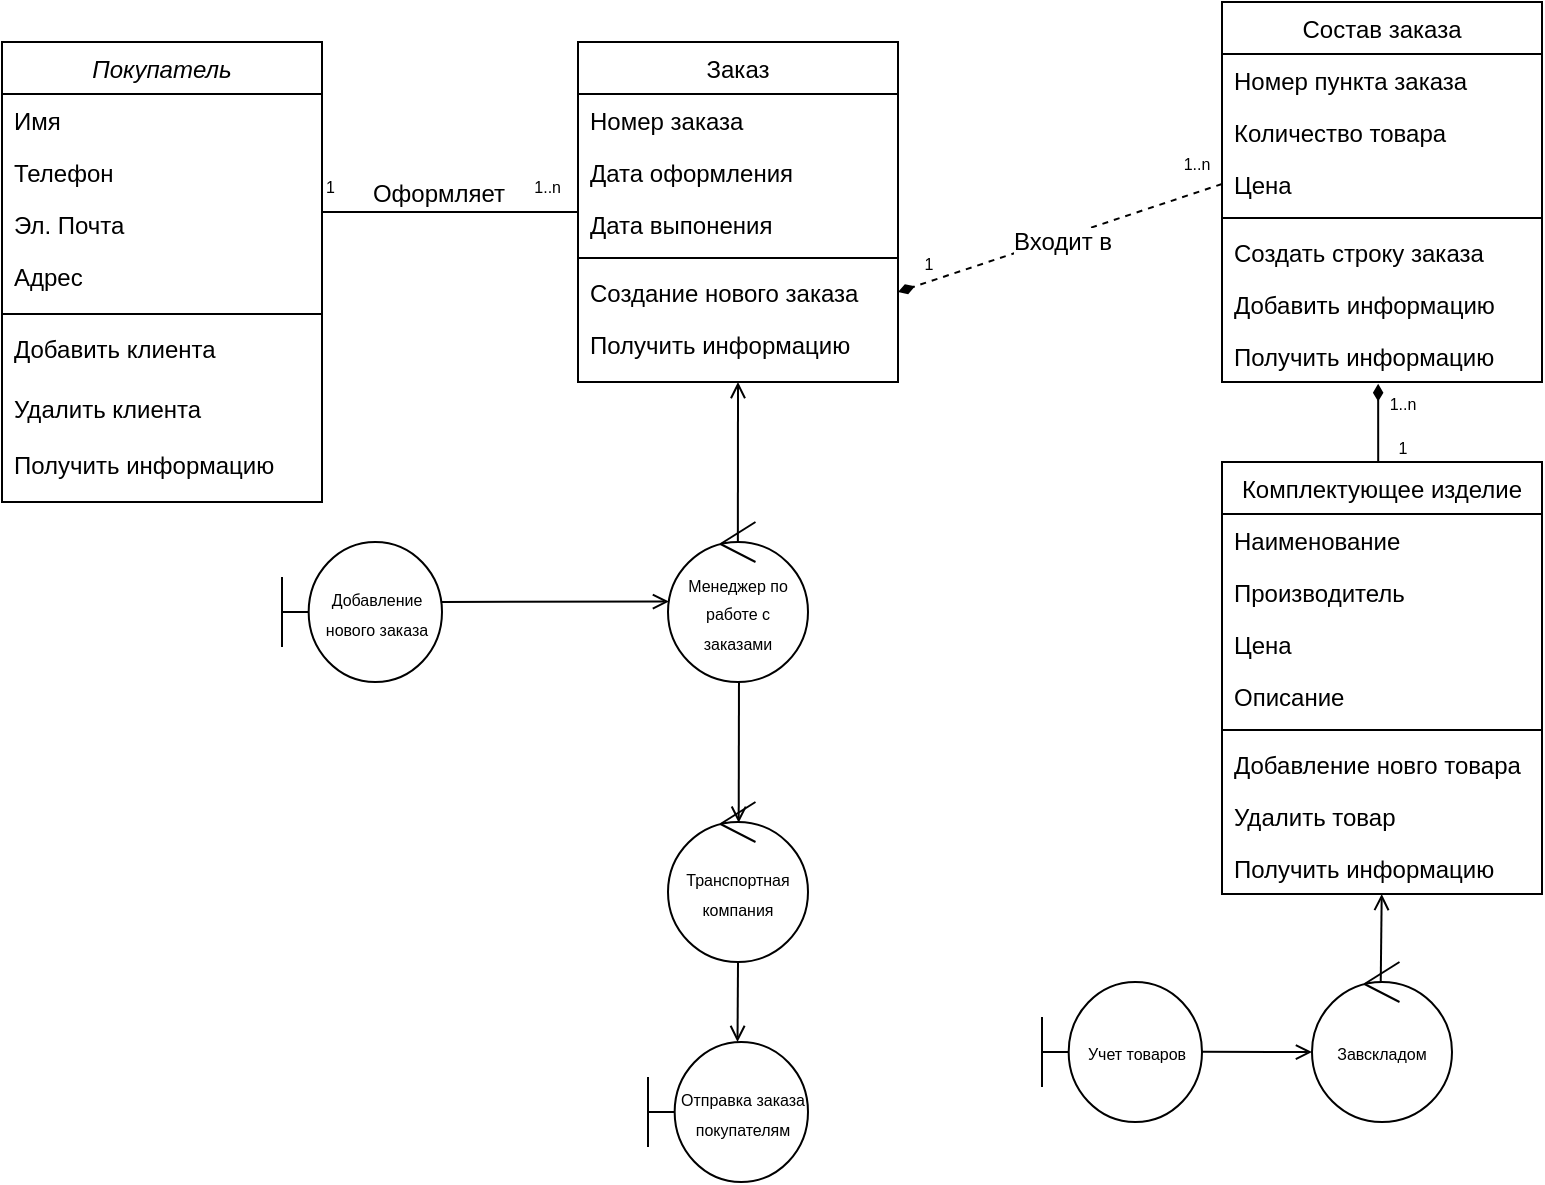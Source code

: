 <mxfile version="20.5.3" type="github">
  <diagram id="sq5tUa9uOOfnAcCKqO6m" name="Страница 1">
    <mxGraphModel dx="654" dy="376" grid="1" gridSize="10" guides="1" tooltips="1" connect="1" arrows="1" fold="1" page="1" pageScale="1" pageWidth="827" pageHeight="1169" math="0" shadow="0">
      <root>
        <mxCell id="0" />
        <mxCell id="1" parent="0" />
        <mxCell id="co63qGfx2RiiY_eD4GLx-1" value="Покупатель" style="swimlane;fontStyle=2;align=center;verticalAlign=top;childLayout=stackLayout;horizontal=1;startSize=26;horizontalStack=0;resizeParent=1;resizeLast=0;collapsible=1;marginBottom=0;rounded=0;shadow=0;strokeWidth=1;" parent="1" vertex="1">
          <mxGeometry x="20" y="70" width="160" height="230" as="geometry">
            <mxRectangle x="230" y="140" width="160" height="26" as="alternateBounds" />
          </mxGeometry>
        </mxCell>
        <mxCell id="co63qGfx2RiiY_eD4GLx-2" value="Имя" style="text;align=left;verticalAlign=top;spacingLeft=4;spacingRight=4;overflow=hidden;rotatable=0;points=[[0,0.5],[1,0.5]];portConstraint=eastwest;" parent="co63qGfx2RiiY_eD4GLx-1" vertex="1">
          <mxGeometry y="26" width="160" height="26" as="geometry" />
        </mxCell>
        <mxCell id="co63qGfx2RiiY_eD4GLx-3" value="Телефон" style="text;align=left;verticalAlign=top;spacingLeft=4;spacingRight=4;overflow=hidden;rotatable=0;points=[[0,0.5],[1,0.5]];portConstraint=eastwest;rounded=0;shadow=0;html=0;" parent="co63qGfx2RiiY_eD4GLx-1" vertex="1">
          <mxGeometry y="52" width="160" height="26" as="geometry" />
        </mxCell>
        <mxCell id="co63qGfx2RiiY_eD4GLx-4" value="Эл. Почта" style="text;align=left;verticalAlign=top;spacingLeft=4;spacingRight=4;overflow=hidden;rotatable=0;points=[[0,0.5],[1,0.5]];portConstraint=eastwest;rounded=0;shadow=0;html=0;" parent="co63qGfx2RiiY_eD4GLx-1" vertex="1">
          <mxGeometry y="78" width="160" height="26" as="geometry" />
        </mxCell>
        <mxCell id="co63qGfx2RiiY_eD4GLx-5" value="Адрес" style="text;align=left;verticalAlign=top;spacingLeft=4;spacingRight=4;overflow=hidden;rotatable=0;points=[[0,0.5],[1,0.5]];portConstraint=eastwest;" parent="co63qGfx2RiiY_eD4GLx-1" vertex="1">
          <mxGeometry y="104" width="160" height="28" as="geometry" />
        </mxCell>
        <mxCell id="co63qGfx2RiiY_eD4GLx-6" value="" style="line;html=1;strokeWidth=1;align=left;verticalAlign=middle;spacingTop=-1;spacingLeft=3;spacingRight=3;rotatable=0;labelPosition=right;points=[];portConstraint=eastwest;" parent="co63qGfx2RiiY_eD4GLx-1" vertex="1">
          <mxGeometry y="132" width="160" height="8" as="geometry" />
        </mxCell>
        <mxCell id="co63qGfx2RiiY_eD4GLx-7" value="Добавить клиента" style="text;align=left;verticalAlign=top;spacingLeft=4;spacingRight=4;overflow=hidden;rotatable=0;points=[[0,0.5],[1,0.5]];portConstraint=eastwest;" parent="co63qGfx2RiiY_eD4GLx-1" vertex="1">
          <mxGeometry y="140" width="160" height="30" as="geometry" />
        </mxCell>
        <mxCell id="co63qGfx2RiiY_eD4GLx-8" value="Удалить клиента" style="text;align=left;verticalAlign=top;spacingLeft=4;spacingRight=4;overflow=hidden;rotatable=0;points=[[0,0.5],[1,0.5]];portConstraint=eastwest;" parent="co63qGfx2RiiY_eD4GLx-1" vertex="1">
          <mxGeometry y="170" width="160" height="28" as="geometry" />
        </mxCell>
        <mxCell id="co63qGfx2RiiY_eD4GLx-9" value="Получить информацию" style="text;align=left;verticalAlign=top;spacingLeft=4;spacingRight=4;overflow=hidden;rotatable=0;points=[[0,0.5],[1,0.5]];portConstraint=eastwest;" parent="co63qGfx2RiiY_eD4GLx-1" vertex="1">
          <mxGeometry y="198" width="160" height="28" as="geometry" />
        </mxCell>
        <mxCell id="co63qGfx2RiiY_eD4GLx-10" value="Состав заказа" style="swimlane;fontStyle=0;align=center;verticalAlign=top;childLayout=stackLayout;horizontal=1;startSize=26;horizontalStack=0;resizeParent=1;resizeLast=0;collapsible=1;marginBottom=0;rounded=0;shadow=0;strokeWidth=1;" parent="1" vertex="1">
          <mxGeometry x="630" y="50" width="160" height="190" as="geometry">
            <mxRectangle x="130" y="380" width="160" height="26" as="alternateBounds" />
          </mxGeometry>
        </mxCell>
        <mxCell id="co63qGfx2RiiY_eD4GLx-11" value="Номер пункта заказа" style="text;align=left;verticalAlign=top;spacingLeft=4;spacingRight=4;overflow=hidden;rotatable=0;points=[[0,0.5],[1,0.5]];portConstraint=eastwest;" parent="co63qGfx2RiiY_eD4GLx-10" vertex="1">
          <mxGeometry y="26" width="160" height="26" as="geometry" />
        </mxCell>
        <mxCell id="co63qGfx2RiiY_eD4GLx-12" value="Количество товара" style="text;align=left;verticalAlign=top;spacingLeft=4;spacingRight=4;overflow=hidden;rotatable=0;points=[[0,0.5],[1,0.5]];portConstraint=eastwest;rounded=0;shadow=0;html=0;" parent="co63qGfx2RiiY_eD4GLx-10" vertex="1">
          <mxGeometry y="52" width="160" height="26" as="geometry" />
        </mxCell>
        <mxCell id="co63qGfx2RiiY_eD4GLx-13" value="Цена" style="text;align=left;verticalAlign=top;spacingLeft=4;spacingRight=4;overflow=hidden;rotatable=0;points=[[0,0.5],[1,0.5]];portConstraint=eastwest;" parent="co63qGfx2RiiY_eD4GLx-10" vertex="1">
          <mxGeometry y="78" width="160" height="26" as="geometry" />
        </mxCell>
        <mxCell id="co63qGfx2RiiY_eD4GLx-14" value="" style="line;html=1;strokeWidth=1;align=left;verticalAlign=middle;spacingTop=-1;spacingLeft=3;spacingRight=3;rotatable=0;labelPosition=right;points=[];portConstraint=eastwest;" parent="co63qGfx2RiiY_eD4GLx-10" vertex="1">
          <mxGeometry y="104" width="160" height="8" as="geometry" />
        </mxCell>
        <mxCell id="co63qGfx2RiiY_eD4GLx-15" value="Создать строку заказа" style="text;align=left;verticalAlign=top;spacingLeft=4;spacingRight=4;overflow=hidden;rotatable=0;points=[[0,0.5],[1,0.5]];portConstraint=eastwest;fontStyle=0" parent="co63qGfx2RiiY_eD4GLx-10" vertex="1">
          <mxGeometry y="112" width="160" height="26" as="geometry" />
        </mxCell>
        <mxCell id="co63qGfx2RiiY_eD4GLx-16" value="Добавить информацию" style="text;align=left;verticalAlign=top;spacingLeft=4;spacingRight=4;overflow=hidden;rotatable=0;points=[[0,0.5],[1,0.5]];portConstraint=eastwest;fontStyle=0" parent="co63qGfx2RiiY_eD4GLx-10" vertex="1">
          <mxGeometry y="138" width="160" height="26" as="geometry" />
        </mxCell>
        <mxCell id="co63qGfx2RiiY_eD4GLx-17" value="Получить информацию" style="text;align=left;verticalAlign=top;spacingLeft=4;spacingRight=4;overflow=hidden;rotatable=0;points=[[0,0.5],[1,0.5]];portConstraint=eastwest;fontStyle=0" parent="co63qGfx2RiiY_eD4GLx-10" vertex="1">
          <mxGeometry y="164" width="160" height="26" as="geometry" />
        </mxCell>
        <mxCell id="co63qGfx2RiiY_eD4GLx-18" style="edgeStyle=none;rounded=0;orthogonalLoop=1;jettySize=auto;html=1;exitX=0.5;exitY=1;exitDx=0;exitDy=0;entryX=0.499;entryY=0.25;entryDx=0;entryDy=0;entryPerimeter=0;fontSize=12;endArrow=none;endFill=0;startArrow=open;startFill=0;" parent="1" source="co63qGfx2RiiY_eD4GLx-19" target="co63qGfx2RiiY_eD4GLx-34" edge="1">
          <mxGeometry relative="1" as="geometry" />
        </mxCell>
        <mxCell id="co63qGfx2RiiY_eD4GLx-19" value="Заказ" style="swimlane;fontStyle=0;align=center;verticalAlign=top;childLayout=stackLayout;horizontal=1;startSize=26;horizontalStack=0;resizeParent=1;resizeLast=0;collapsible=1;marginBottom=0;rounded=0;shadow=0;strokeWidth=1;" parent="1" vertex="1">
          <mxGeometry x="308" y="70" width="160" height="170" as="geometry">
            <mxRectangle x="550" y="140" width="160" height="26" as="alternateBounds" />
          </mxGeometry>
        </mxCell>
        <mxCell id="co63qGfx2RiiY_eD4GLx-20" value="Номер заказа" style="text;align=left;verticalAlign=top;spacingLeft=4;spacingRight=4;overflow=hidden;rotatable=0;points=[[0,0.5],[1,0.5]];portConstraint=eastwest;" parent="co63qGfx2RiiY_eD4GLx-19" vertex="1">
          <mxGeometry y="26" width="160" height="26" as="geometry" />
        </mxCell>
        <mxCell id="co63qGfx2RiiY_eD4GLx-21" value="Дата оформления" style="text;align=left;verticalAlign=top;spacingLeft=4;spacingRight=4;overflow=hidden;rotatable=0;points=[[0,0.5],[1,0.5]];portConstraint=eastwest;rounded=0;shadow=0;html=0;" parent="co63qGfx2RiiY_eD4GLx-19" vertex="1">
          <mxGeometry y="52" width="160" height="26" as="geometry" />
        </mxCell>
        <mxCell id="co63qGfx2RiiY_eD4GLx-22" value="Дата выпонения" style="text;align=left;verticalAlign=top;spacingLeft=4;spacingRight=4;overflow=hidden;rotatable=0;points=[[0,0.5],[1,0.5]];portConstraint=eastwest;rounded=0;shadow=0;html=0;" parent="co63qGfx2RiiY_eD4GLx-19" vertex="1">
          <mxGeometry y="78" width="160" height="26" as="geometry" />
        </mxCell>
        <mxCell id="co63qGfx2RiiY_eD4GLx-23" value="" style="line;html=1;strokeWidth=1;align=left;verticalAlign=middle;spacingTop=-1;spacingLeft=3;spacingRight=3;rotatable=0;labelPosition=right;points=[];portConstraint=eastwest;" parent="co63qGfx2RiiY_eD4GLx-19" vertex="1">
          <mxGeometry y="104" width="160" height="8" as="geometry" />
        </mxCell>
        <mxCell id="co63qGfx2RiiY_eD4GLx-24" value="Создание нового заказа" style="text;align=left;verticalAlign=top;spacingLeft=4;spacingRight=4;overflow=hidden;rotatable=0;points=[[0,0.5],[1,0.5]];portConstraint=eastwest;" parent="co63qGfx2RiiY_eD4GLx-19" vertex="1">
          <mxGeometry y="112" width="160" height="26" as="geometry" />
        </mxCell>
        <mxCell id="co63qGfx2RiiY_eD4GLx-25" value="Получить информацию" style="text;align=left;verticalAlign=top;spacingLeft=4;spacingRight=4;overflow=hidden;rotatable=0;points=[[0,0.5],[1,0.5]];portConstraint=eastwest;" parent="co63qGfx2RiiY_eD4GLx-19" vertex="1">
          <mxGeometry y="138" width="160" height="26" as="geometry" />
        </mxCell>
        <mxCell id="co63qGfx2RiiY_eD4GLx-26" value="" style="endArrow=none;shadow=0;strokeWidth=1;rounded=0;endFill=0;edgeStyle=elbowEdgeStyle;elbow=vertical;" parent="1" source="co63qGfx2RiiY_eD4GLx-1" target="co63qGfx2RiiY_eD4GLx-19" edge="1">
          <mxGeometry x="0.5" y="41" relative="1" as="geometry">
            <mxPoint x="180" y="142" as="sourcePoint" />
            <mxPoint x="340" y="142" as="targetPoint" />
            <mxPoint x="-40" y="32" as="offset" />
          </mxGeometry>
        </mxCell>
        <mxCell id="co63qGfx2RiiY_eD4GLx-27" value="1" style="resizable=0;align=left;verticalAlign=bottom;labelBackgroundColor=none;fontSize=8;" parent="co63qGfx2RiiY_eD4GLx-26" connectable="0" vertex="1">
          <mxGeometry x="-1" relative="1" as="geometry">
            <mxPoint y="-5" as="offset" />
          </mxGeometry>
        </mxCell>
        <mxCell id="co63qGfx2RiiY_eD4GLx-28" value="1..n" style="resizable=0;align=right;verticalAlign=bottom;labelBackgroundColor=none;fontSize=8;" parent="co63qGfx2RiiY_eD4GLx-26" connectable="0" vertex="1">
          <mxGeometry x="1" relative="1" as="geometry">
            <mxPoint x="-7" y="-5" as="offset" />
          </mxGeometry>
        </mxCell>
        <mxCell id="co63qGfx2RiiY_eD4GLx-29" value="Оформляет" style="text;html=1;resizable=0;points=[];;align=center;verticalAlign=middle;labelBackgroundColor=none;rounded=0;shadow=0;strokeWidth=1;fontSize=12;" parent="co63qGfx2RiiY_eD4GLx-26" vertex="1" connectable="0">
          <mxGeometry x="0.5" y="49" relative="1" as="geometry">
            <mxPoint x="-38" y="40" as="offset" />
          </mxGeometry>
        </mxCell>
        <mxCell id="co63qGfx2RiiY_eD4GLx-30" style="rounded=0;orthogonalLoop=1;jettySize=auto;html=1;exitX=0;exitY=0.5;exitDx=0;exitDy=0;entryX=1;entryY=0.5;entryDx=0;entryDy=0;dashed=1;fontSize=12;endArrow=diamondThin;endFill=1;" parent="1" source="co63qGfx2RiiY_eD4GLx-13" target="co63qGfx2RiiY_eD4GLx-24" edge="1">
          <mxGeometry relative="1" as="geometry" />
        </mxCell>
        <mxCell id="co63qGfx2RiiY_eD4GLx-31" value="&lt;font style=&quot;font-size: 8px;&quot;&gt;1&lt;/font&gt;" style="edgeLabel;html=1;align=center;verticalAlign=middle;resizable=0;points=[];fontSize=12;" parent="co63qGfx2RiiY_eD4GLx-30" vertex="1" connectable="0">
          <mxGeometry x="0.816" y="-2" relative="1" as="geometry">
            <mxPoint y="-8" as="offset" />
          </mxGeometry>
        </mxCell>
        <mxCell id="co63qGfx2RiiY_eD4GLx-32" value="&lt;font style=&quot;font-size: 8px;&quot;&gt;1..n&lt;/font&gt;" style="edgeLabel;html=1;align=center;verticalAlign=middle;resizable=0;points=[];fontSize=12;" parent="co63qGfx2RiiY_eD4GLx-30" vertex="1" connectable="0">
          <mxGeometry x="-0.829" y="1" relative="1" as="geometry">
            <mxPoint y="-17" as="offset" />
          </mxGeometry>
        </mxCell>
        <mxCell id="co63qGfx2RiiY_eD4GLx-33" value="Входит в" style="edgeLabel;html=1;align=center;verticalAlign=middle;resizable=0;points=[];fontSize=12;" parent="co63qGfx2RiiY_eD4GLx-30" vertex="1" connectable="0">
          <mxGeometry x="0.109" y="-1" relative="1" as="geometry">
            <mxPoint x="10" as="offset" />
          </mxGeometry>
        </mxCell>
        <mxCell id="co63qGfx2RiiY_eD4GLx-34" value="&lt;font style=&quot;font-size: 8px;&quot;&gt;Менеджер по работе с заказами&lt;/font&gt;" style="ellipse;shape=umlControl;whiteSpace=wrap;html=1;fontSize=12;" parent="1" vertex="1">
          <mxGeometry x="353" y="310" width="70" height="80" as="geometry" />
        </mxCell>
        <mxCell id="co63qGfx2RiiY_eD4GLx-35" value="&lt;font style=&quot;font-size: 8px;&quot;&gt;Добавление нового заказа&lt;/font&gt;" style="shape=umlBoundary;whiteSpace=wrap;html=1;fontSize=12;" parent="1" vertex="1">
          <mxGeometry x="160" y="320" width="80" height="70" as="geometry" />
        </mxCell>
        <mxCell id="co63qGfx2RiiY_eD4GLx-36" value="" style="endArrow=open;endFill=1;endSize=6;html=1;rounded=0;fontSize=12;entryX=0.007;entryY=0.497;entryDx=0;entryDy=0;entryPerimeter=0;exitX=0.996;exitY=0.428;exitDx=0;exitDy=0;exitPerimeter=0;jumpSize=6;" parent="1" source="co63qGfx2RiiY_eD4GLx-35" target="co63qGfx2RiiY_eD4GLx-34" edge="1">
          <mxGeometry width="160" relative="1" as="geometry">
            <mxPoint x="260" y="349.76" as="sourcePoint" />
            <mxPoint x="350" y="350" as="targetPoint" />
          </mxGeometry>
        </mxCell>
        <mxCell id="co63qGfx2RiiY_eD4GLx-46" style="edgeStyle=orthogonalEdgeStyle;rounded=0;orthogonalLoop=1;jettySize=auto;html=1;exitX=0.5;exitY=0;exitDx=0;exitDy=0;entryX=0.488;entryY=1.032;entryDx=0;entryDy=0;entryPerimeter=0;endArrow=diamondThin;endFill=1;" parent="1" source="co63qGfx2RiiY_eD4GLx-37" target="co63qGfx2RiiY_eD4GLx-17" edge="1">
          <mxGeometry relative="1" as="geometry" />
        </mxCell>
        <mxCell id="co63qGfx2RiiY_eD4GLx-47" value="&lt;font style=&quot;font-size: 8px;&quot;&gt;1..n&lt;/font&gt;" style="edgeLabel;html=1;align=center;verticalAlign=middle;resizable=0;points=[];" parent="co63qGfx2RiiY_eD4GLx-46" vertex="1" connectable="0">
          <mxGeometry x="0.547" relative="1" as="geometry">
            <mxPoint x="12" as="offset" />
          </mxGeometry>
        </mxCell>
        <mxCell id="co63qGfx2RiiY_eD4GLx-48" value="1" style="edgeLabel;html=1;align=center;verticalAlign=middle;resizable=0;points=[];fontSize=8;" parent="co63qGfx2RiiY_eD4GLx-46" vertex="1" connectable="0">
          <mxGeometry x="-0.551" y="-1" relative="1" as="geometry">
            <mxPoint x="11" as="offset" />
          </mxGeometry>
        </mxCell>
        <mxCell id="co63qGfx2RiiY_eD4GLx-37" value="Комплектующее изделие" style="swimlane;fontStyle=0;align=center;verticalAlign=top;childLayout=stackLayout;horizontal=1;startSize=26;horizontalStack=0;resizeParent=1;resizeLast=0;collapsible=1;marginBottom=0;rounded=0;shadow=0;strokeWidth=1;" parent="1" vertex="1">
          <mxGeometry x="630" y="280" width="160" height="216" as="geometry">
            <mxRectangle x="130" y="380" width="160" height="26" as="alternateBounds" />
          </mxGeometry>
        </mxCell>
        <mxCell id="co63qGfx2RiiY_eD4GLx-38" value="Наименование" style="text;align=left;verticalAlign=top;spacingLeft=4;spacingRight=4;overflow=hidden;rotatable=0;points=[[0,0.5],[1,0.5]];portConstraint=eastwest;" parent="co63qGfx2RiiY_eD4GLx-37" vertex="1">
          <mxGeometry y="26" width="160" height="26" as="geometry" />
        </mxCell>
        <mxCell id="co63qGfx2RiiY_eD4GLx-39" value="Производитель" style="text;align=left;verticalAlign=top;spacingLeft=4;spacingRight=4;overflow=hidden;rotatable=0;points=[[0,0.5],[1,0.5]];portConstraint=eastwest;rounded=0;shadow=0;html=0;" parent="co63qGfx2RiiY_eD4GLx-37" vertex="1">
          <mxGeometry y="52" width="160" height="26" as="geometry" />
        </mxCell>
        <mxCell id="co63qGfx2RiiY_eD4GLx-40" value="Цена" style="text;align=left;verticalAlign=top;spacingLeft=4;spacingRight=4;overflow=hidden;rotatable=0;points=[[0,0.5],[1,0.5]];portConstraint=eastwest;" parent="co63qGfx2RiiY_eD4GLx-37" vertex="1">
          <mxGeometry y="78" width="160" height="26" as="geometry" />
        </mxCell>
        <mxCell id="co63qGfx2RiiY_eD4GLx-42" value="Описание" style="text;align=left;verticalAlign=top;spacingLeft=4;spacingRight=4;overflow=hidden;rotatable=0;points=[[0,0.5],[1,0.5]];portConstraint=eastwest;fontStyle=0" parent="co63qGfx2RiiY_eD4GLx-37" vertex="1">
          <mxGeometry y="104" width="160" height="26" as="geometry" />
        </mxCell>
        <mxCell id="co63qGfx2RiiY_eD4GLx-41" value="" style="line;html=1;strokeWidth=1;align=left;verticalAlign=middle;spacingTop=-1;spacingLeft=3;spacingRight=3;rotatable=0;labelPosition=right;points=[];portConstraint=eastwest;" parent="co63qGfx2RiiY_eD4GLx-37" vertex="1">
          <mxGeometry y="130" width="160" height="8" as="geometry" />
        </mxCell>
        <mxCell id="co63qGfx2RiiY_eD4GLx-43" value="Добавление новго товара" style="text;align=left;verticalAlign=top;spacingLeft=4;spacingRight=4;overflow=hidden;rotatable=0;points=[[0,0.5],[1,0.5]];portConstraint=eastwest;fontStyle=0" parent="co63qGfx2RiiY_eD4GLx-37" vertex="1">
          <mxGeometry y="138" width="160" height="26" as="geometry" />
        </mxCell>
        <mxCell id="co63qGfx2RiiY_eD4GLx-44" value="Удалить товар" style="text;align=left;verticalAlign=top;spacingLeft=4;spacingRight=4;overflow=hidden;rotatable=0;points=[[0,0.5],[1,0.5]];portConstraint=eastwest;fontStyle=0" parent="co63qGfx2RiiY_eD4GLx-37" vertex="1">
          <mxGeometry y="164" width="160" height="26" as="geometry" />
        </mxCell>
        <mxCell id="co63qGfx2RiiY_eD4GLx-45" value="Получить информацию" style="text;align=left;verticalAlign=top;spacingLeft=4;spacingRight=4;overflow=hidden;rotatable=0;points=[[0,0.5],[1,0.5]];portConstraint=eastwest;fontStyle=0" parent="co63qGfx2RiiY_eD4GLx-37" vertex="1">
          <mxGeometry y="190" width="160" height="26" as="geometry" />
        </mxCell>
        <mxCell id="co63qGfx2RiiY_eD4GLx-51" value="&lt;font style=&quot;font-size: 8px;&quot;&gt;Учет товаров&lt;/font&gt;" style="shape=umlBoundary;whiteSpace=wrap;html=1;fontSize=12;" parent="1" vertex="1">
          <mxGeometry x="540" y="540" width="80" height="70" as="geometry" />
        </mxCell>
        <mxCell id="co63qGfx2RiiY_eD4GLx-52" value="&lt;font style=&quot;font-size: 8px;&quot;&gt;Завскладом&lt;/font&gt;" style="ellipse;shape=umlControl;whiteSpace=wrap;html=1;fontSize=12;" parent="1" vertex="1">
          <mxGeometry x="675" y="530" width="70" height="80" as="geometry" />
        </mxCell>
        <mxCell id="co63qGfx2RiiY_eD4GLx-53" value="" style="endArrow=open;endFill=1;endSize=6;html=1;rounded=0;fontSize=8;jumpSize=6;exitX=0.491;exitY=0.123;exitDx=0;exitDy=0;exitPerimeter=0;" parent="1" source="co63qGfx2RiiY_eD4GLx-52" target="co63qGfx2RiiY_eD4GLx-45" edge="1">
          <mxGeometry width="160" relative="1" as="geometry">
            <mxPoint x="470" y="420" as="sourcePoint" />
            <mxPoint x="630" y="420" as="targetPoint" />
          </mxGeometry>
        </mxCell>
        <mxCell id="co63qGfx2RiiY_eD4GLx-55" value="" style="endArrow=open;endFill=1;endSize=6;html=1;rounded=0;fontSize=8;jumpSize=6;exitX=0.998;exitY=0.499;exitDx=0;exitDy=0;exitPerimeter=0;entryX=0;entryY=0.563;entryDx=0;entryDy=0;entryPerimeter=0;" parent="1" source="co63qGfx2RiiY_eD4GLx-51" target="co63qGfx2RiiY_eD4GLx-52" edge="1">
          <mxGeometry width="160" relative="1" as="geometry">
            <mxPoint x="719.37" y="549.84" as="sourcePoint" />
            <mxPoint x="719.856" y="506" as="targetPoint" />
          </mxGeometry>
        </mxCell>
        <mxCell id="pPG2TfxvMOnz4XcHd_NR-1" value="&lt;span style=&quot;font-size: 8px;&quot;&gt;Отправка заказа покупателям&lt;/span&gt;" style="shape=umlBoundary;whiteSpace=wrap;html=1;fontSize=12;" parent="1" vertex="1">
          <mxGeometry x="343" y="570" width="80" height="70" as="geometry" />
        </mxCell>
        <mxCell id="GYRK6B8smbQONSBL0gsJ-1" value="&lt;font style=&quot;font-size: 8px;&quot;&gt;Транспортная&lt;br&gt;компания&lt;/font&gt;" style="ellipse;shape=umlControl;whiteSpace=wrap;html=1;" vertex="1" parent="1">
          <mxGeometry x="353" y="450" width="70" height="80" as="geometry" />
        </mxCell>
        <mxCell id="GYRK6B8smbQONSBL0gsJ-2" value="" style="endArrow=open;endFill=1;endSize=6;html=1;rounded=0;fontSize=8;exitX=0.507;exitY=0.998;exitDx=0;exitDy=0;exitPerimeter=0;entryX=0.505;entryY=0.13;entryDx=0;entryDy=0;entryPerimeter=0;" edge="1" parent="1" source="co63qGfx2RiiY_eD4GLx-34" target="GYRK6B8smbQONSBL0gsJ-1">
          <mxGeometry width="160" relative="1" as="geometry">
            <mxPoint x="250" y="450" as="sourcePoint" />
            <mxPoint x="410" y="450" as="targetPoint" />
          </mxGeometry>
        </mxCell>
        <mxCell id="GYRK6B8smbQONSBL0gsJ-3" value="" style="endArrow=open;endFill=1;endSize=6;html=1;rounded=0;fontSize=8;entryX=0.505;entryY=0.104;entryDx=0;entryDy=0;entryPerimeter=0;" edge="1" parent="1" source="GYRK6B8smbQONSBL0gsJ-1">
          <mxGeometry width="160" relative="1" as="geometry">
            <mxPoint x="387.76" y="503.28" as="sourcePoint" />
            <mxPoint x="387.76" y="570" as="targetPoint" />
          </mxGeometry>
        </mxCell>
      </root>
    </mxGraphModel>
  </diagram>
</mxfile>
